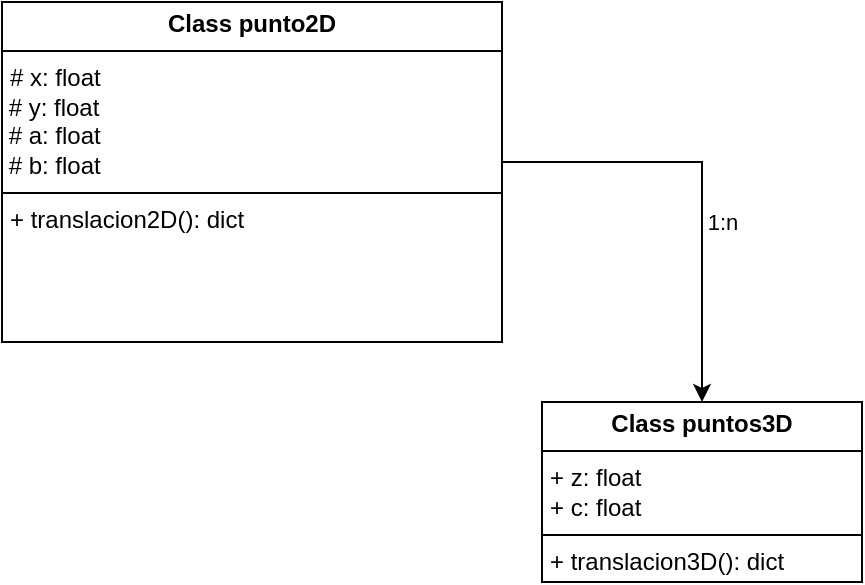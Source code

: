 <mxfile version="24.0.7" type="github">
  <diagram id="C5RBs43oDa-KdzZeNtuy" name="Page-1">
    <mxGraphModel dx="614" dy="254" grid="1" gridSize="10" guides="1" tooltips="1" connect="1" arrows="1" fold="1" page="1" pageScale="1" pageWidth="827" pageHeight="1169" math="0" shadow="0">
      <root>
        <mxCell id="WIyWlLk6GJQsqaUBKTNV-0" />
        <mxCell id="WIyWlLk6GJQsqaUBKTNV-1" parent="WIyWlLk6GJQsqaUBKTNV-0" />
        <mxCell id="zFEsiXDla21g8CmSwu0--1" style="edgeStyle=orthogonalEdgeStyle;rounded=0;orthogonalLoop=1;jettySize=auto;html=1;" edge="1" parent="WIyWlLk6GJQsqaUBKTNV-1" source="zFEsiXDla21g8CmSwu0--0" target="zFEsiXDla21g8CmSwu0--2">
          <mxGeometry relative="1" as="geometry">
            <mxPoint x="400" y="220" as="targetPoint" />
            <Array as="points">
              <mxPoint x="370" y="110" />
            </Array>
          </mxGeometry>
        </mxCell>
        <mxCell id="zFEsiXDla21g8CmSwu0--4" value="1:n" style="edgeLabel;html=1;align=center;verticalAlign=middle;resizable=0;points=[];" vertex="1" connectable="0" parent="zFEsiXDla21g8CmSwu0--1">
          <mxGeometry x="0.145" y="1" relative="1" as="geometry">
            <mxPoint x="9" y="4" as="offset" />
          </mxGeometry>
        </mxCell>
        <mxCell id="zFEsiXDla21g8CmSwu0--0" value="&lt;p style=&quot;margin:0px;margin-top:4px;text-align:center;&quot;&gt;&lt;b&gt;Class punto2D&lt;/b&gt;&lt;/p&gt;&lt;hr size=&quot;1&quot; style=&quot;border-style:solid;&quot;&gt;&lt;p style=&quot;margin:0px;margin-left:4px;&quot;&gt;# x: float&lt;/p&gt;&amp;nbsp;# y: float&lt;div&gt;&lt;div&gt;&amp;nbsp;# a: float&lt;/div&gt;&lt;div&gt;&amp;nbsp;# b: float&lt;br&gt;&lt;hr size=&quot;1&quot; style=&quot;border-style:solid;&quot;&gt;&lt;p style=&quot;margin:0px;margin-left:4px;&quot;&gt;+ translacion2D(): dict&lt;/p&gt;&lt;/div&gt;&lt;/div&gt;" style="verticalAlign=top;align=left;overflow=fill;html=1;whiteSpace=wrap;" vertex="1" parent="WIyWlLk6GJQsqaUBKTNV-1">
          <mxGeometry x="20" y="30" width="250" height="170" as="geometry" />
        </mxCell>
        <mxCell id="zFEsiXDla21g8CmSwu0--2" value="&lt;p style=&quot;margin:0px;margin-top:4px;text-align:center;&quot;&gt;&lt;b&gt;Class puntos3D&lt;/b&gt;&lt;/p&gt;&lt;hr size=&quot;1&quot; style=&quot;border-style:solid;&quot;&gt;&lt;p style=&quot;margin:0px;margin-left:4px;&quot;&gt;+ z: float&lt;/p&gt;&lt;p style=&quot;margin:0px;margin-left:4px;&quot;&gt;+ c: float&lt;/p&gt;&lt;hr size=&quot;1&quot; style=&quot;border-style:solid;&quot;&gt;&lt;p style=&quot;margin:0px;margin-left:4px;&quot;&gt;+ translacion3D(): dict&lt;/p&gt;" style="verticalAlign=top;align=left;overflow=fill;html=1;whiteSpace=wrap;" vertex="1" parent="WIyWlLk6GJQsqaUBKTNV-1">
          <mxGeometry x="290" y="230" width="160" height="90" as="geometry" />
        </mxCell>
      </root>
    </mxGraphModel>
  </diagram>
</mxfile>
